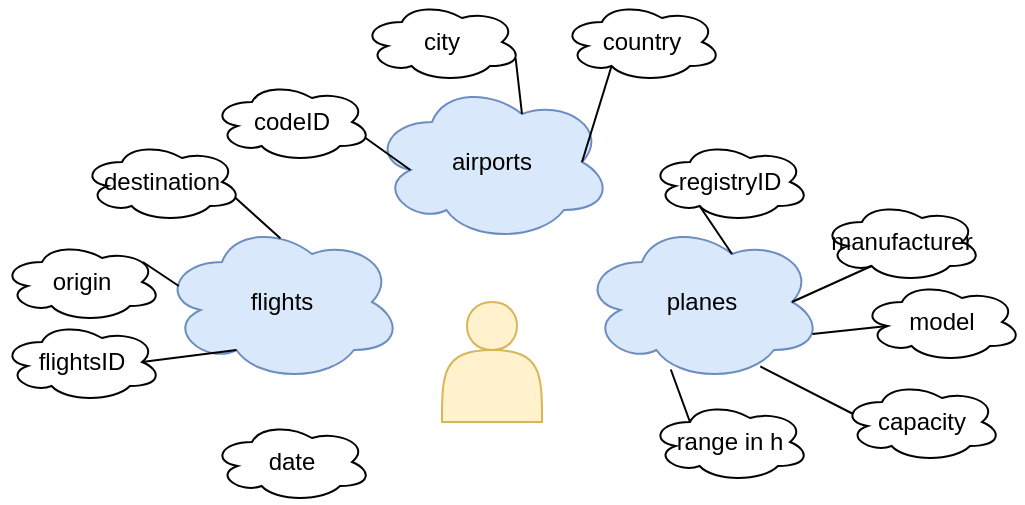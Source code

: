 <mxfile version="15.6.6" type="device"><diagram id="OE70NmTVgSQ3rSC80SKY" name="Page-1"><mxGraphModel dx="590" dy="310" grid="1" gridSize="10" guides="1" tooltips="1" connect="1" arrows="1" fold="1" page="1" pageScale="1" pageWidth="827" pageHeight="1169" math="0" shadow="0"><root><mxCell id="0"/><mxCell id="1" parent="0"/><mxCell id="bJtbZDPljhFwjSLekh2t-1" value="" style="shape=actor;whiteSpace=wrap;html=1;fillColor=#fff2cc;strokeColor=#d6b656;fontColor=default;" vertex="1" parent="1"><mxGeometry x="270" y="250" width="50" height="60" as="geometry"/></mxCell><mxCell id="bJtbZDPljhFwjSLekh2t-2" value="flights" style="ellipse;shape=cloud;whiteSpace=wrap;html=1;strokeColor=#6c8ebf;fillColor=#dae8fc;fontColor=default;" vertex="1" parent="1"><mxGeometry x="130" y="210" width="120" height="80" as="geometry"/></mxCell><mxCell id="bJtbZDPljhFwjSLekh2t-3" value="airports" style="ellipse;shape=cloud;whiteSpace=wrap;html=1;strokeColor=#6c8ebf;fillColor=#dae8fc;fontColor=default;" vertex="1" parent="1"><mxGeometry x="235" y="140" width="120" height="80" as="geometry"/></mxCell><mxCell id="bJtbZDPljhFwjSLekh2t-4" value="planes" style="ellipse;shape=cloud;whiteSpace=wrap;html=1;strokeColor=#6c8ebf;fillColor=#dae8fc;fontColor=default;" vertex="1" parent="1"><mxGeometry x="340" y="210" width="120" height="80" as="geometry"/></mxCell><mxCell id="bJtbZDPljhFwjSLekh2t-5" value="flightsID" style="ellipse;shape=cloud;whiteSpace=wrap;html=1;fontColor=default;strokeColor=default;fillColor=default;" vertex="1" parent="1"><mxGeometry x="50" y="260" width="80" height="40" as="geometry"/></mxCell><mxCell id="bJtbZDPljhFwjSLekh2t-6" value="origin" style="ellipse;shape=cloud;whiteSpace=wrap;html=1;fontColor=default;strokeColor=default;fillColor=default;" vertex="1" parent="1"><mxGeometry x="50" y="220" width="80" height="40" as="geometry"/></mxCell><mxCell id="bJtbZDPljhFwjSLekh2t-7" value="destination" style="ellipse;shape=cloud;whiteSpace=wrap;html=1;fontColor=default;strokeColor=default;fillColor=default;" vertex="1" parent="1"><mxGeometry x="90" y="170" width="80" height="40" as="geometry"/></mxCell><mxCell id="bJtbZDPljhFwjSLekh2t-8" value="" style="endArrow=none;html=1;rounded=0;fontColor=default;exitX=0.493;exitY=0.102;exitDx=0;exitDy=0;exitPerimeter=0;strokeColor=default;labelBackgroundColor=default;entryX=0.96;entryY=0.7;entryDx=0;entryDy=0;entryPerimeter=0;" edge="1" parent="1" source="bJtbZDPljhFwjSLekh2t-2" target="bJtbZDPljhFwjSLekh2t-7"><mxGeometry width="50" height="50" relative="1" as="geometry"><mxPoint x="280" y="190" as="sourcePoint"/><mxPoint x="330" y="140" as="targetPoint"/></mxGeometry></mxCell><mxCell id="bJtbZDPljhFwjSLekh2t-9" value="" style="endArrow=none;html=1;rounded=0;labelBackgroundColor=default;fontColor=default;strokeColor=default;exitX=0.07;exitY=0.4;exitDx=0;exitDy=0;exitPerimeter=0;entryX=0.88;entryY=0.25;entryDx=0;entryDy=0;entryPerimeter=0;" edge="1" parent="1" source="bJtbZDPljhFwjSLekh2t-2" target="bJtbZDPljhFwjSLekh2t-6"><mxGeometry width="50" height="50" relative="1" as="geometry"><mxPoint x="280" y="190" as="sourcePoint"/><mxPoint x="330" y="140" as="targetPoint"/></mxGeometry></mxCell><mxCell id="bJtbZDPljhFwjSLekh2t-10" value="" style="endArrow=none;html=1;rounded=0;labelBackgroundColor=default;fontColor=default;strokeColor=default;exitX=0.31;exitY=0.8;exitDx=0;exitDy=0;exitPerimeter=0;entryX=0.875;entryY=0.5;entryDx=0;entryDy=0;entryPerimeter=0;" edge="1" parent="1" source="bJtbZDPljhFwjSLekh2t-2" target="bJtbZDPljhFwjSLekh2t-5"><mxGeometry width="50" height="50" relative="1" as="geometry"><mxPoint x="280" y="190" as="sourcePoint"/><mxPoint x="330" y="140" as="targetPoint"/></mxGeometry></mxCell><mxCell id="bJtbZDPljhFwjSLekh2t-11" value="codeID" style="ellipse;shape=cloud;whiteSpace=wrap;html=1;fontColor=default;strokeColor=default;fillColor=default;" vertex="1" parent="1"><mxGeometry x="155" y="140" width="80" height="40" as="geometry"/></mxCell><mxCell id="bJtbZDPljhFwjSLekh2t-12" value="city" style="ellipse;shape=cloud;whiteSpace=wrap;html=1;fontColor=default;strokeColor=default;fillColor=default;" vertex="1" parent="1"><mxGeometry x="230" y="100" width="80" height="40" as="geometry"/></mxCell><mxCell id="bJtbZDPljhFwjSLekh2t-13" value="country" style="ellipse;shape=cloud;whiteSpace=wrap;html=1;fontColor=default;strokeColor=default;fillColor=default;" vertex="1" parent="1"><mxGeometry x="330" y="100" width="80" height="40" as="geometry"/></mxCell><mxCell id="bJtbZDPljhFwjSLekh2t-14" value="" style="endArrow=none;html=1;rounded=0;labelBackgroundColor=default;fontColor=default;strokeColor=default;exitX=0.16;exitY=0.55;exitDx=0;exitDy=0;exitPerimeter=0;entryX=0.96;entryY=0.7;entryDx=0;entryDy=0;entryPerimeter=0;" edge="1" parent="1" source="bJtbZDPljhFwjSLekh2t-3" target="bJtbZDPljhFwjSLekh2t-11"><mxGeometry width="50" height="50" relative="1" as="geometry"><mxPoint x="280" y="190" as="sourcePoint"/><mxPoint x="330" y="140" as="targetPoint"/></mxGeometry></mxCell><mxCell id="bJtbZDPljhFwjSLekh2t-15" value="" style="endArrow=none;html=1;rounded=0;labelBackgroundColor=default;fontColor=default;strokeColor=default;exitX=0.625;exitY=0.2;exitDx=0;exitDy=0;exitPerimeter=0;entryX=0.96;entryY=0.7;entryDx=0;entryDy=0;entryPerimeter=0;" edge="1" parent="1" source="bJtbZDPljhFwjSLekh2t-3" target="bJtbZDPljhFwjSLekh2t-12"><mxGeometry width="50" height="50" relative="1" as="geometry"><mxPoint x="280" y="190" as="sourcePoint"/><mxPoint x="330" y="140" as="targetPoint"/></mxGeometry></mxCell><mxCell id="bJtbZDPljhFwjSLekh2t-16" value="" style="endArrow=none;html=1;rounded=0;labelBackgroundColor=default;fontColor=default;strokeColor=default;exitX=0.875;exitY=0.5;exitDx=0;exitDy=0;exitPerimeter=0;entryX=0.31;entryY=0.8;entryDx=0;entryDy=0;entryPerimeter=0;" edge="1" parent="1" source="bJtbZDPljhFwjSLekh2t-3" target="bJtbZDPljhFwjSLekh2t-13"><mxGeometry width="50" height="50" relative="1" as="geometry"><mxPoint x="280" y="190" as="sourcePoint"/><mxPoint x="330" y="140" as="targetPoint"/></mxGeometry></mxCell><mxCell id="bJtbZDPljhFwjSLekh2t-17" value="registryID" style="ellipse;shape=cloud;whiteSpace=wrap;html=1;fontColor=default;strokeColor=default;fillColor=default;" vertex="1" parent="1"><mxGeometry x="374" y="170" width="80" height="40" as="geometry"/></mxCell><mxCell id="bJtbZDPljhFwjSLekh2t-18" value="manufacturer" style="ellipse;shape=cloud;whiteSpace=wrap;html=1;fontColor=default;strokeColor=default;fillColor=default;" vertex="1" parent="1"><mxGeometry x="460" y="200" width="80" height="40" as="geometry"/></mxCell><mxCell id="bJtbZDPljhFwjSLekh2t-19" value="model" style="ellipse;shape=cloud;whiteSpace=wrap;html=1;fontColor=default;strokeColor=default;fillColor=default;" vertex="1" parent="1"><mxGeometry x="480" y="240" width="80" height="40" as="geometry"/></mxCell><mxCell id="bJtbZDPljhFwjSLekh2t-20" value="capacity" style="ellipse;shape=cloud;whiteSpace=wrap;html=1;fontColor=default;strokeColor=default;fillColor=default;" vertex="1" parent="1"><mxGeometry x="470" y="290" width="80" height="40" as="geometry"/></mxCell><mxCell id="bJtbZDPljhFwjSLekh2t-21" value="range in h" style="ellipse;shape=cloud;whiteSpace=wrap;html=1;fontColor=default;strokeColor=default;fillColor=default;" vertex="1" parent="1"><mxGeometry x="374" y="300" width="80" height="40" as="geometry"/></mxCell><mxCell id="bJtbZDPljhFwjSLekh2t-22" value="" style="endArrow=none;html=1;rounded=0;labelBackgroundColor=default;fontColor=default;strokeColor=default;exitX=0.625;exitY=0.2;exitDx=0;exitDy=0;exitPerimeter=0;entryX=0.31;entryY=0.8;entryDx=0;entryDy=0;entryPerimeter=0;" edge="1" parent="1" source="bJtbZDPljhFwjSLekh2t-4" target="bJtbZDPljhFwjSLekh2t-17"><mxGeometry width="50" height="50" relative="1" as="geometry"><mxPoint x="280" y="270" as="sourcePoint"/><mxPoint x="330" y="220" as="targetPoint"/></mxGeometry></mxCell><mxCell id="bJtbZDPljhFwjSLekh2t-23" value="" style="endArrow=none;html=1;rounded=0;labelBackgroundColor=default;fontColor=default;strokeColor=default;exitX=0.875;exitY=0.5;exitDx=0;exitDy=0;exitPerimeter=0;entryX=0.31;entryY=0.8;entryDx=0;entryDy=0;entryPerimeter=0;" edge="1" parent="1" source="bJtbZDPljhFwjSLekh2t-4" target="bJtbZDPljhFwjSLekh2t-18"><mxGeometry width="50" height="50" relative="1" as="geometry"><mxPoint x="270" y="380" as="sourcePoint"/><mxPoint x="320" y="330" as="targetPoint"/></mxGeometry></mxCell><mxCell id="bJtbZDPljhFwjSLekh2t-24" value="" style="endArrow=none;html=1;rounded=0;labelBackgroundColor=default;fontColor=default;strokeColor=default;exitX=0.96;exitY=0.7;exitDx=0;exitDy=0;exitPerimeter=0;entryX=0.16;entryY=0.55;entryDx=0;entryDy=0;entryPerimeter=0;" edge="1" parent="1" source="bJtbZDPljhFwjSLekh2t-4" target="bJtbZDPljhFwjSLekh2t-19"><mxGeometry width="50" height="50" relative="1" as="geometry"><mxPoint x="310" y="380" as="sourcePoint"/><mxPoint x="360" y="330" as="targetPoint"/></mxGeometry></mxCell><mxCell id="bJtbZDPljhFwjSLekh2t-25" value="" style="endArrow=none;html=1;rounded=0;labelBackgroundColor=default;fontColor=default;strokeColor=default;exitX=0.743;exitY=0.903;exitDx=0;exitDy=0;exitPerimeter=0;entryX=0.07;entryY=0.4;entryDx=0;entryDy=0;entryPerimeter=0;" edge="1" parent="1" source="bJtbZDPljhFwjSLekh2t-4" target="bJtbZDPljhFwjSLekh2t-20"><mxGeometry width="50" height="50" relative="1" as="geometry"><mxPoint x="280" y="270" as="sourcePoint"/><mxPoint x="330" y="220" as="targetPoint"/></mxGeometry></mxCell><mxCell id="bJtbZDPljhFwjSLekh2t-26" value="" style="endArrow=none;html=1;rounded=0;labelBackgroundColor=default;fontColor=default;strokeColor=default;exitX=0.37;exitY=0.922;exitDx=0;exitDy=0;exitPerimeter=0;entryX=0.25;entryY=0.25;entryDx=0;entryDy=0;entryPerimeter=0;" edge="1" parent="1" source="bJtbZDPljhFwjSLekh2t-4" target="bJtbZDPljhFwjSLekh2t-21"><mxGeometry width="50" height="50" relative="1" as="geometry"><mxPoint x="310" y="380" as="sourcePoint"/><mxPoint x="360" y="330" as="targetPoint"/></mxGeometry></mxCell><mxCell id="bJtbZDPljhFwjSLekh2t-27" value="date" style="ellipse;shape=cloud;whiteSpace=wrap;html=1;fontColor=default;strokeColor=default;fillColor=default;" vertex="1" parent="1"><mxGeometry x="155" y="310" width="80" height="40" as="geometry"/></mxCell></root></mxGraphModel></diagram></mxfile>